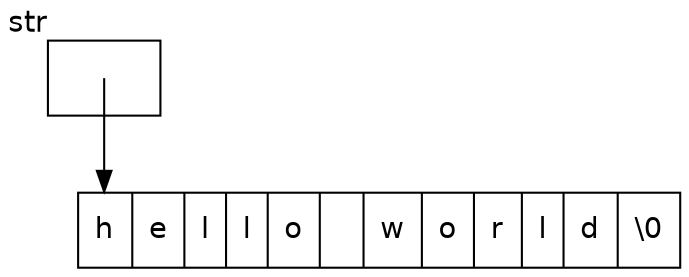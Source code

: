 digraph G {
	node [fontname="Helvetica"];
	ptr [label="<0>",xlabel="str",shape=record];
	stack [shape=record,label="<0>h|e|l|l|o||w|o|r|l|d|\\0"];
	ptr:0:c -> stack:0 [tailclip=false];
}
